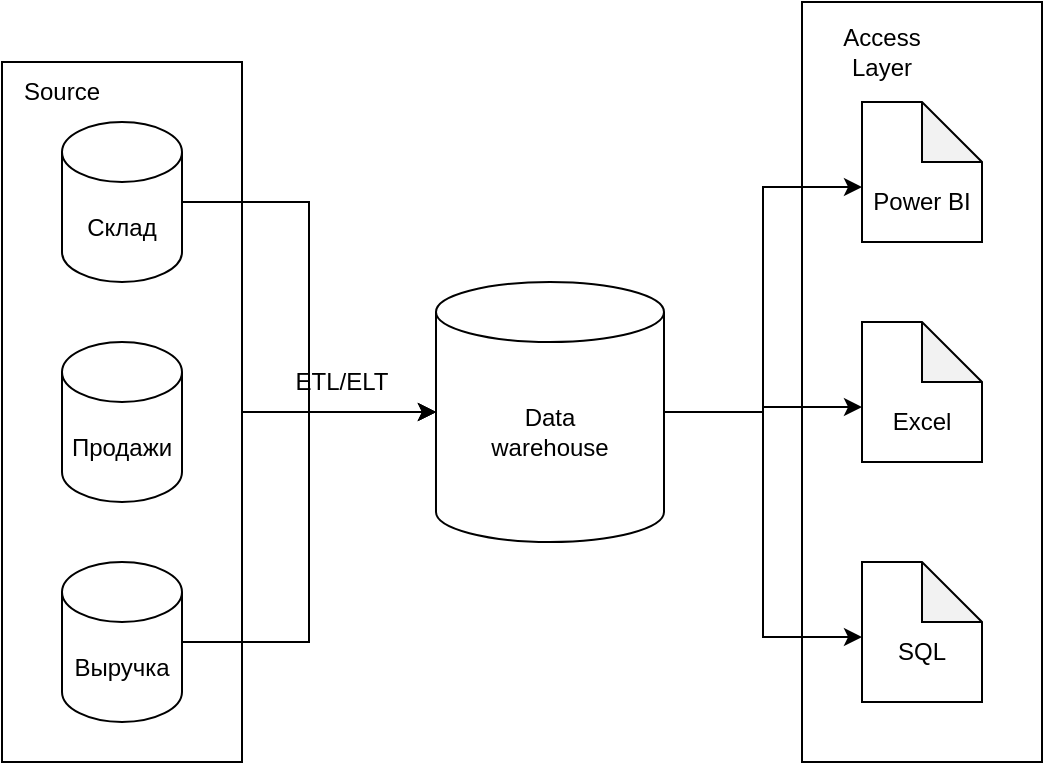 <mxfile version="24.0.1" type="github">
  <diagram name="Страница — 1" id="VyUjE6KK7cxUxKlpOTqV">
    <mxGraphModel dx="1775" dy="788" grid="1" gridSize="10" guides="1" tooltips="1" connect="1" arrows="1" fold="1" page="1" pageScale="1" pageWidth="827" pageHeight="1169" math="0" shadow="0">
      <root>
        <mxCell id="0" />
        <mxCell id="1" parent="0" />
        <mxCell id="8B5oHWnQJyT7hkFwpdJZ-15" value="" style="rounded=0;whiteSpace=wrap;html=1;" vertex="1" parent="1">
          <mxGeometry x="540" y="70" width="120" height="380" as="geometry" />
        </mxCell>
        <mxCell id="8B5oHWnQJyT7hkFwpdJZ-17" value="" style="edgeStyle=orthogonalEdgeStyle;rounded=0;orthogonalLoop=1;jettySize=auto;html=1;" edge="1" parent="1" source="8B5oHWnQJyT7hkFwpdJZ-9" target="8B5oHWnQJyT7hkFwpdJZ-4">
          <mxGeometry relative="1" as="geometry" />
        </mxCell>
        <mxCell id="8B5oHWnQJyT7hkFwpdJZ-9" value="" style="rounded=0;whiteSpace=wrap;html=1;" vertex="1" parent="1">
          <mxGeometry x="140" y="100" width="120" height="350" as="geometry" />
        </mxCell>
        <mxCell id="8B5oHWnQJyT7hkFwpdJZ-21" style="edgeStyle=orthogonalEdgeStyle;rounded=0;orthogonalLoop=1;jettySize=auto;html=1;" edge="1" parent="1" source="8B5oHWnQJyT7hkFwpdJZ-1" target="8B5oHWnQJyT7hkFwpdJZ-4">
          <mxGeometry relative="1" as="geometry" />
        </mxCell>
        <mxCell id="8B5oHWnQJyT7hkFwpdJZ-1" value="Склад" style="shape=cylinder3;whiteSpace=wrap;html=1;boundedLbl=1;backgroundOutline=1;size=15;" vertex="1" parent="1">
          <mxGeometry x="170" y="130" width="60" height="80" as="geometry" />
        </mxCell>
        <mxCell id="8B5oHWnQJyT7hkFwpdJZ-2" value="Выручка" style="shape=cylinder3;whiteSpace=wrap;html=1;boundedLbl=1;backgroundOutline=1;size=15;" vertex="1" parent="1">
          <mxGeometry x="170" y="350" width="60" height="80" as="geometry" />
        </mxCell>
        <mxCell id="8B5oHWnQJyT7hkFwpdJZ-3" value="Продажи" style="shape=cylinder3;whiteSpace=wrap;html=1;boundedLbl=1;backgroundOutline=1;size=15;" vertex="1" parent="1">
          <mxGeometry x="170" y="240" width="60" height="80" as="geometry" />
        </mxCell>
        <mxCell id="8B5oHWnQJyT7hkFwpdJZ-23" style="edgeStyle=orthogonalEdgeStyle;rounded=0;orthogonalLoop=1;jettySize=auto;html=1;entryX=0;entryY=0.25;entryDx=0;entryDy=0;" edge="1" parent="1" source="8B5oHWnQJyT7hkFwpdJZ-4" target="8B5oHWnQJyT7hkFwpdJZ-12">
          <mxGeometry relative="1" as="geometry" />
        </mxCell>
        <mxCell id="8B5oHWnQJyT7hkFwpdJZ-25" style="edgeStyle=orthogonalEdgeStyle;rounded=0;orthogonalLoop=1;jettySize=auto;html=1;entryX=0;entryY=0.25;entryDx=0;entryDy=0;" edge="1" parent="1" source="8B5oHWnQJyT7hkFwpdJZ-4" target="8B5oHWnQJyT7hkFwpdJZ-13">
          <mxGeometry relative="1" as="geometry" />
        </mxCell>
        <mxCell id="8B5oHWnQJyT7hkFwpdJZ-26" style="edgeStyle=orthogonalEdgeStyle;rounded=0;orthogonalLoop=1;jettySize=auto;html=1;entryX=0;entryY=0.25;entryDx=0;entryDy=0;" edge="1" parent="1" source="8B5oHWnQJyT7hkFwpdJZ-4" target="8B5oHWnQJyT7hkFwpdJZ-14">
          <mxGeometry relative="1" as="geometry" />
        </mxCell>
        <mxCell id="8B5oHWnQJyT7hkFwpdJZ-4" value="" style="shape=cylinder3;whiteSpace=wrap;html=1;boundedLbl=1;backgroundOutline=1;size=15;" vertex="1" parent="1">
          <mxGeometry x="357" y="210" width="114" height="130" as="geometry" />
        </mxCell>
        <mxCell id="8B5oHWnQJyT7hkFwpdJZ-5" value="" style="shape=note;whiteSpace=wrap;html=1;backgroundOutline=1;darkOpacity=0.05;" vertex="1" parent="1">
          <mxGeometry x="570" y="120" width="60" height="70" as="geometry" />
        </mxCell>
        <mxCell id="8B5oHWnQJyT7hkFwpdJZ-6" value="" style="shape=note;whiteSpace=wrap;html=1;backgroundOutline=1;darkOpacity=0.05;" vertex="1" parent="1">
          <mxGeometry x="570" y="230" width="60" height="70" as="geometry" />
        </mxCell>
        <mxCell id="8B5oHWnQJyT7hkFwpdJZ-7" value="" style="shape=note;whiteSpace=wrap;html=1;backgroundOutline=1;darkOpacity=0.05;" vertex="1" parent="1">
          <mxGeometry x="570" y="350" width="60" height="70" as="geometry" />
        </mxCell>
        <mxCell id="8B5oHWnQJyT7hkFwpdJZ-10" value="Source" style="text;html=1;align=center;verticalAlign=middle;whiteSpace=wrap;rounded=0;" vertex="1" parent="1">
          <mxGeometry x="140" y="100" width="60" height="30" as="geometry" />
        </mxCell>
        <mxCell id="8B5oHWnQJyT7hkFwpdJZ-11" value="Data warehouse" style="text;html=1;align=center;verticalAlign=middle;whiteSpace=wrap;rounded=0;" vertex="1" parent="1">
          <mxGeometry x="384" y="270" width="60" height="30" as="geometry" />
        </mxCell>
        <mxCell id="8B5oHWnQJyT7hkFwpdJZ-12" value="Power BI" style="text;html=1;align=center;verticalAlign=middle;whiteSpace=wrap;rounded=0;" vertex="1" parent="1">
          <mxGeometry x="570" y="155" width="60" height="30" as="geometry" />
        </mxCell>
        <mxCell id="8B5oHWnQJyT7hkFwpdJZ-13" value="Excel" style="text;html=1;align=center;verticalAlign=middle;whiteSpace=wrap;rounded=0;" vertex="1" parent="1">
          <mxGeometry x="570" y="265" width="60" height="30" as="geometry" />
        </mxCell>
        <mxCell id="8B5oHWnQJyT7hkFwpdJZ-14" value="SQL" style="text;html=1;align=center;verticalAlign=middle;whiteSpace=wrap;rounded=0;" vertex="1" parent="1">
          <mxGeometry x="570" y="380" width="60" height="30" as="geometry" />
        </mxCell>
        <mxCell id="8B5oHWnQJyT7hkFwpdJZ-16" value="Access Layer" style="text;html=1;align=center;verticalAlign=middle;whiteSpace=wrap;rounded=0;" vertex="1" parent="1">
          <mxGeometry x="550" y="80" width="60" height="30" as="geometry" />
        </mxCell>
        <mxCell id="8B5oHWnQJyT7hkFwpdJZ-18" value="ETL/ELT" style="text;html=1;align=center;verticalAlign=middle;whiteSpace=wrap;rounded=0;" vertex="1" parent="1">
          <mxGeometry x="280" y="245" width="60" height="30" as="geometry" />
        </mxCell>
        <mxCell id="8B5oHWnQJyT7hkFwpdJZ-22" style="edgeStyle=orthogonalEdgeStyle;rounded=0;orthogonalLoop=1;jettySize=auto;html=1;entryX=0;entryY=0.5;entryDx=0;entryDy=0;entryPerimeter=0;" edge="1" parent="1" source="8B5oHWnQJyT7hkFwpdJZ-2" target="8B5oHWnQJyT7hkFwpdJZ-4">
          <mxGeometry relative="1" as="geometry" />
        </mxCell>
      </root>
    </mxGraphModel>
  </diagram>
</mxfile>
